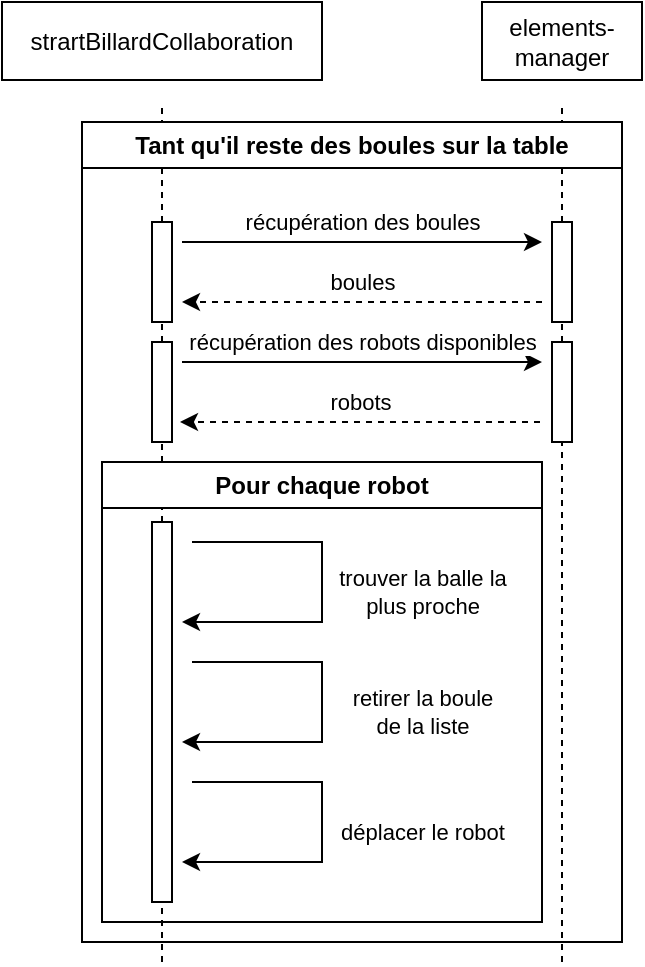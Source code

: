 <mxfile version="26.2.2">
  <diagram name="Page-1" id="yIvkXzmNjsXhJXlFP6nN">
    <mxGraphModel dx="1044" dy="626" grid="1" gridSize="10" guides="1" tooltips="1" connect="1" arrows="1" fold="1" page="1" pageScale="1" pageWidth="827" pageHeight="1169" math="0" shadow="0">
      <root>
        <mxCell id="0" />
        <mxCell id="1" parent="0" />
        <mxCell id="-sv18HcWKoeyZ52o21j2-1" value="strartBillardCollaboration" style="rounded=0;whiteSpace=wrap;html=1;" parent="1" vertex="1">
          <mxGeometry x="80" width="160" height="39" as="geometry" />
        </mxCell>
        <mxCell id="-sv18HcWKoeyZ52o21j2-2" value="elements-manager" style="rounded=0;whiteSpace=wrap;html=1;" parent="1" vertex="1">
          <mxGeometry x="320" width="80" height="39" as="geometry" />
        </mxCell>
        <mxCell id="-sv18HcWKoeyZ52o21j2-4" value="" style="endArrow=none;dashed=1;html=1;rounded=0;" parent="1" source="-sv18HcWKoeyZ52o21j2-7" edge="1">
          <mxGeometry width="50" height="50" relative="1" as="geometry">
            <mxPoint x="160" y="480" as="sourcePoint" />
            <mxPoint x="160" y="50" as="targetPoint" />
          </mxGeometry>
        </mxCell>
        <mxCell id="-sv18HcWKoeyZ52o21j2-5" value="" style="endArrow=none;dashed=1;html=1;rounded=0;" parent="1" source="-sv18HcWKoeyZ52o21j2-10" edge="1">
          <mxGeometry width="50" height="50" relative="1" as="geometry">
            <mxPoint x="360" y="480" as="sourcePoint" />
            <mxPoint x="360" y="50" as="targetPoint" />
          </mxGeometry>
        </mxCell>
        <mxCell id="-sv18HcWKoeyZ52o21j2-8" value="" style="endArrow=none;dashed=1;html=1;rounded=0;" parent="1" source="-sv18HcWKoeyZ52o21j2-26" target="-sv18HcWKoeyZ52o21j2-7" edge="1">
          <mxGeometry width="50" height="50" relative="1" as="geometry">
            <mxPoint x="160" y="480" as="sourcePoint" />
            <mxPoint x="160" y="90" as="targetPoint" />
          </mxGeometry>
        </mxCell>
        <mxCell id="-sv18HcWKoeyZ52o21j2-7" value="" style="rounded=0;whiteSpace=wrap;html=1;" parent="1" vertex="1">
          <mxGeometry x="155" y="110" width="10" height="50" as="geometry" />
        </mxCell>
        <mxCell id="-sv18HcWKoeyZ52o21j2-9" value="" style="rounded=0;whiteSpace=wrap;html=1;" parent="1" vertex="1">
          <mxGeometry x="155" y="170" width="10" height="50" as="geometry" />
        </mxCell>
        <mxCell id="-sv18HcWKoeyZ52o21j2-11" value="" style="endArrow=none;dashed=1;html=1;rounded=0;" parent="1" source="-sv18HcWKoeyZ52o21j2-12" target="-sv18HcWKoeyZ52o21j2-10" edge="1">
          <mxGeometry width="50" height="50" relative="1" as="geometry">
            <mxPoint x="360" y="480" as="sourcePoint" />
            <mxPoint x="360" y="90" as="targetPoint" />
          </mxGeometry>
        </mxCell>
        <mxCell id="-sv18HcWKoeyZ52o21j2-10" value="" style="rounded=0;whiteSpace=wrap;html=1;" parent="1" vertex="1">
          <mxGeometry x="355" y="110" width="10" height="50" as="geometry" />
        </mxCell>
        <mxCell id="-sv18HcWKoeyZ52o21j2-13" value="" style="endArrow=none;dashed=1;html=1;rounded=0;" parent="1" target="-sv18HcWKoeyZ52o21j2-12" edge="1">
          <mxGeometry width="50" height="50" relative="1" as="geometry">
            <mxPoint x="360" y="480" as="sourcePoint" />
            <mxPoint x="360" y="160" as="targetPoint" />
          </mxGeometry>
        </mxCell>
        <mxCell id="-sv18HcWKoeyZ52o21j2-12" value="" style="rounded=0;whiteSpace=wrap;html=1;" parent="1" vertex="1">
          <mxGeometry x="355" y="170" width="10" height="50" as="geometry" />
        </mxCell>
        <mxCell id="-sv18HcWKoeyZ52o21j2-14" value="récupération des boules" style="endArrow=classic;html=1;rounded=0;" parent="1" edge="1">
          <mxGeometry y="10" width="50" height="50" relative="1" as="geometry">
            <mxPoint x="170" y="120" as="sourcePoint" />
            <mxPoint x="350" y="120" as="targetPoint" />
            <mxPoint as="offset" />
          </mxGeometry>
        </mxCell>
        <mxCell id="-sv18HcWKoeyZ52o21j2-15" value="récupération des robots disponibles" style="endArrow=classic;html=1;rounded=0;" parent="1" edge="1">
          <mxGeometry y="10" width="50" height="50" relative="1" as="geometry">
            <mxPoint x="170" y="180" as="sourcePoint" />
            <mxPoint x="350" y="180" as="targetPoint" />
            <mxPoint as="offset" />
          </mxGeometry>
        </mxCell>
        <mxCell id="-sv18HcWKoeyZ52o21j2-16" value="boules" style="endArrow=classic;html=1;rounded=0;strokeColor=default;dashed=1;" parent="1" edge="1">
          <mxGeometry y="-10" width="50" height="50" relative="1" as="geometry">
            <mxPoint x="350" y="150" as="sourcePoint" />
            <mxPoint x="170" y="150" as="targetPoint" />
            <mxPoint as="offset" />
          </mxGeometry>
        </mxCell>
        <mxCell id="-sv18HcWKoeyZ52o21j2-18" value="robots" style="endArrow=classic;html=1;rounded=0;strokeColor=default;dashed=1;" parent="1" edge="1">
          <mxGeometry y="-10" width="50" height="50" relative="1" as="geometry">
            <mxPoint x="349" y="210" as="sourcePoint" />
            <mxPoint x="169" y="210" as="targetPoint" />
            <mxPoint as="offset" />
          </mxGeometry>
        </mxCell>
        <mxCell id="-sv18HcWKoeyZ52o21j2-27" value="" style="endArrow=none;dashed=1;html=1;rounded=0;" parent="1" target="-sv18HcWKoeyZ52o21j2-26" edge="1">
          <mxGeometry width="50" height="50" relative="1" as="geometry">
            <mxPoint x="160" y="480" as="sourcePoint" />
            <mxPoint x="160" y="160" as="targetPoint" />
          </mxGeometry>
        </mxCell>
        <mxCell id="-sv18HcWKoeyZ52o21j2-26" value="" style="rounded=0;whiteSpace=wrap;html=1;" parent="1" vertex="1">
          <mxGeometry x="155" y="260" width="10" height="190" as="geometry" />
        </mxCell>
        <mxCell id="-sv18HcWKoeyZ52o21j2-31" value="trouver la balle la&lt;div&gt;plus proche&lt;/div&gt;" style="endArrow=classic;html=1;rounded=0;" parent="1" edge="1">
          <mxGeometry x="0.03" y="50" width="50" height="50" relative="1" as="geometry">
            <mxPoint x="175" y="270" as="sourcePoint" />
            <mxPoint x="170" y="310" as="targetPoint" />
            <mxPoint as="offset" />
            <Array as="points">
              <mxPoint x="240" y="270" />
              <mxPoint x="240" y="310" />
            </Array>
          </mxGeometry>
        </mxCell>
        <mxCell id="-sv18HcWKoeyZ52o21j2-32" value="retirer la boule&lt;div&gt;de la liste&lt;/div&gt;" style="endArrow=classic;html=1;rounded=0;" parent="1" edge="1">
          <mxGeometry x="0.03" y="50" width="50" height="50" relative="1" as="geometry">
            <mxPoint x="175" y="330" as="sourcePoint" />
            <mxPoint x="170" y="370" as="targetPoint" />
            <mxPoint as="offset" />
            <Array as="points">
              <mxPoint x="240" y="330" />
              <mxPoint x="240" y="370" />
            </Array>
          </mxGeometry>
        </mxCell>
        <mxCell id="-sv18HcWKoeyZ52o21j2-33" value="déplacer le robot" style="endArrow=classic;html=1;rounded=0;" parent="1" edge="1">
          <mxGeometry x="0.03" y="50" width="50" height="50" relative="1" as="geometry">
            <mxPoint x="175" y="390" as="sourcePoint" />
            <mxPoint x="170" y="430" as="targetPoint" />
            <mxPoint as="offset" />
            <Array as="points">
              <mxPoint x="240" y="390" />
              <mxPoint x="240" y="430" />
            </Array>
          </mxGeometry>
        </mxCell>
        <mxCell id="-sv18HcWKoeyZ52o21j2-34" value="Pour chaque robot" style="swimlane;whiteSpace=wrap;html=1;" parent="1" vertex="1">
          <mxGeometry x="130" y="230" width="220" height="230" as="geometry" />
        </mxCell>
        <mxCell id="2uQxnuza-qc2u8pr64vH-1" value="Tant qu&#39;il reste des boules sur la table" style="swimlane;whiteSpace=wrap;html=1;" vertex="1" parent="1">
          <mxGeometry x="120" y="60" width="270" height="410" as="geometry" />
        </mxCell>
      </root>
    </mxGraphModel>
  </diagram>
</mxfile>
